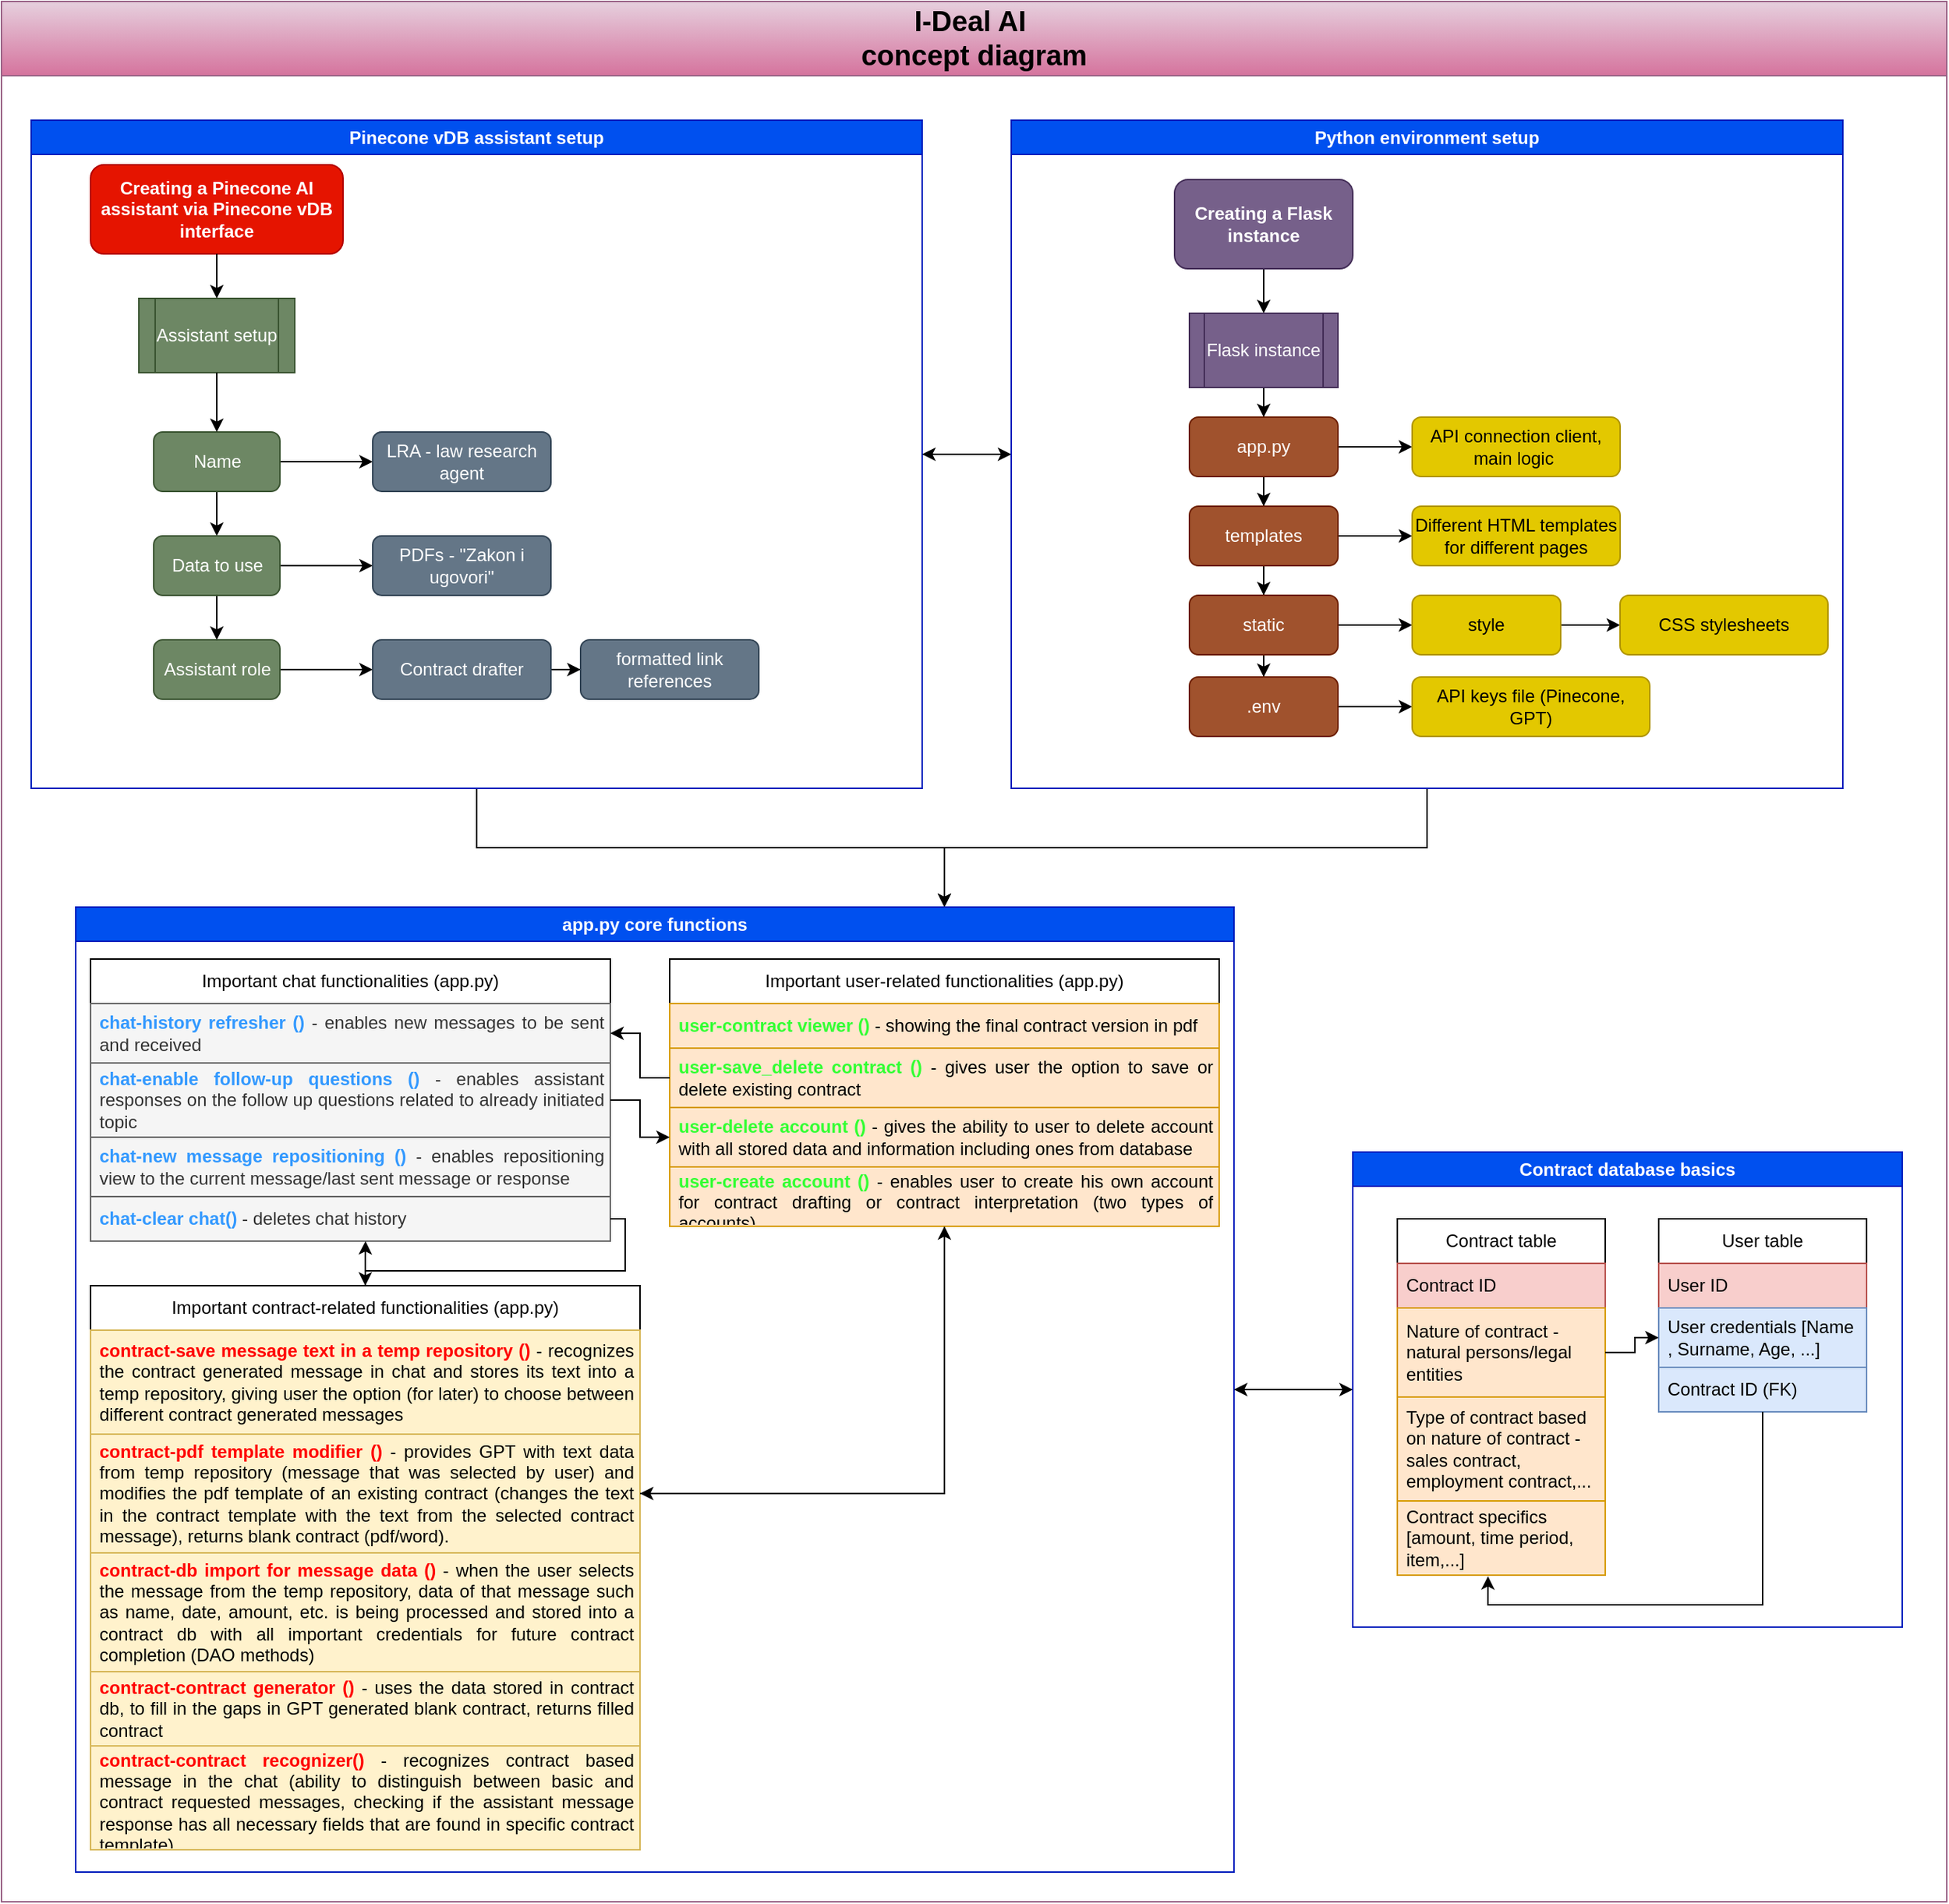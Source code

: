 <mxfile version="24.8.3">
  <diagram id="C5RBs43oDa-KdzZeNtuy" name="Page-1">
    <mxGraphModel dx="2389" dy="826" grid="1" gridSize="10" guides="1" tooltips="1" connect="1" arrows="1" fold="1" page="1" pageScale="1" pageWidth="827" pageHeight="1169" background="none" math="0" shadow="0">
      <root>
        <mxCell id="WIyWlLk6GJQsqaUBKTNV-0" />
        <mxCell id="WIyWlLk6GJQsqaUBKTNV-1" parent="WIyWlLk6GJQsqaUBKTNV-0" />
        <mxCell id="wEitMD8tQ_3o-ZSNM71A-145" value="&lt;div style=&quot;font-size: 19px;&quot; align=&quot;center&quot;&gt;&lt;font style=&quot;font-size: 19px;&quot;&gt;I-Deal AI&amp;nbsp;&lt;/font&gt;&lt;/div&gt;&lt;div style=&quot;font-size: 19px;&quot; align=&quot;center&quot;&gt;&lt;font style=&quot;font-size: 19px;&quot;&gt;concept diagram&lt;/font&gt;&lt;/div&gt;" style="swimlane;whiteSpace=wrap;html=1;startSize=50;align=center;fillColor=#e6d0de;strokeColor=#996185;gradientColor=#d5739d;swimlaneFillColor=default;" parent="WIyWlLk6GJQsqaUBKTNV-1" vertex="1">
          <mxGeometry x="-480" y="80" width="1310" height="1280" as="geometry" />
        </mxCell>
        <mxCell id="wEitMD8tQ_3o-ZSNM71A-147" style="edgeStyle=orthogonalEdgeStyle;rounded=0;orthogonalLoop=1;jettySize=auto;html=1;entryX=0;entryY=0.5;entryDx=0;entryDy=0;" parent="wEitMD8tQ_3o-ZSNM71A-145" source="wEitMD8tQ_3o-ZSNM71A-3" target="wEitMD8tQ_3o-ZSNM71A-25" edge="1">
          <mxGeometry relative="1" as="geometry" />
        </mxCell>
        <mxCell id="wEitMD8tQ_3o-ZSNM71A-150" style="edgeStyle=orthogonalEdgeStyle;rounded=0;orthogonalLoop=1;jettySize=auto;html=1;entryX=0.75;entryY=0;entryDx=0;entryDy=0;" parent="wEitMD8tQ_3o-ZSNM71A-145" source="wEitMD8tQ_3o-ZSNM71A-3" target="wEitMD8tQ_3o-ZSNM71A-107" edge="1">
          <mxGeometry relative="1" as="geometry" />
        </mxCell>
        <mxCell id="wEitMD8tQ_3o-ZSNM71A-3" value="Pinecone vDB assistant setup" style="swimlane;whiteSpace=wrap;html=1;fillColor=#0050ef;fontColor=#ffffff;strokeColor=#001DBC;" parent="wEitMD8tQ_3o-ZSNM71A-145" vertex="1">
          <mxGeometry x="20" y="80" width="600" height="450" as="geometry">
            <mxRectangle x="20" y="80" width="200" height="30" as="alternateBounds" />
          </mxGeometry>
        </mxCell>
        <mxCell id="wEitMD8tQ_3o-ZSNM71A-4" value="&lt;div align=&quot;center&quot;&gt;&lt;b&gt;Creating a Pinecone AI assistant via Pinecone vDB interface&lt;/b&gt;&lt;/div&gt;" style="rounded=1;whiteSpace=wrap;html=1;fillColor=#e51400;fontColor=#ffffff;strokeColor=#B20000;align=center;" parent="wEitMD8tQ_3o-ZSNM71A-3" vertex="1">
          <mxGeometry x="40" y="30" width="170" height="60" as="geometry" />
        </mxCell>
        <mxCell id="wEitMD8tQ_3o-ZSNM71A-7" value="Assistant setup" style="shape=process;whiteSpace=wrap;html=1;backgroundOutline=1;fillColor=#6d8764;fontColor=#ffffff;strokeColor=#3A5431;" parent="wEitMD8tQ_3o-ZSNM71A-3" vertex="1">
          <mxGeometry x="72.5" y="120" width="105" height="50" as="geometry" />
        </mxCell>
        <mxCell id="wEitMD8tQ_3o-ZSNM71A-6" style="edgeStyle=orthogonalEdgeStyle;rounded=0;orthogonalLoop=1;jettySize=auto;html=1;" parent="wEitMD8tQ_3o-ZSNM71A-3" source="wEitMD8tQ_3o-ZSNM71A-4" target="wEitMD8tQ_3o-ZSNM71A-7" edge="1">
          <mxGeometry relative="1" as="geometry">
            <mxPoint x="125" y="130" as="targetPoint" />
          </mxGeometry>
        </mxCell>
        <mxCell id="wEitMD8tQ_3o-ZSNM71A-11" style="edgeStyle=orthogonalEdgeStyle;rounded=0;orthogonalLoop=1;jettySize=auto;html=1;exitX=0.5;exitY=1;exitDx=0;exitDy=0;entryX=0.5;entryY=0;entryDx=0;entryDy=0;" parent="wEitMD8tQ_3o-ZSNM71A-3" source="wEitMD8tQ_3o-ZSNM71A-9" target="wEitMD8tQ_3o-ZSNM71A-10" edge="1">
          <mxGeometry relative="1" as="geometry" />
        </mxCell>
        <mxCell id="wEitMD8tQ_3o-ZSNM71A-14" value="" style="edgeStyle=orthogonalEdgeStyle;rounded=0;orthogonalLoop=1;jettySize=auto;html=1;" parent="wEitMD8tQ_3o-ZSNM71A-3" source="wEitMD8tQ_3o-ZSNM71A-9" target="wEitMD8tQ_3o-ZSNM71A-13" edge="1">
          <mxGeometry relative="1" as="geometry" />
        </mxCell>
        <mxCell id="wEitMD8tQ_3o-ZSNM71A-9" value="&lt;div&gt;Name&lt;br&gt;&lt;/div&gt;" style="rounded=1;whiteSpace=wrap;html=1;fillColor=#6d8764;fontColor=#ffffff;strokeColor=#3A5431;" parent="wEitMD8tQ_3o-ZSNM71A-3" vertex="1">
          <mxGeometry x="82.5" y="210" width="85" height="40" as="geometry" />
        </mxCell>
        <mxCell id="wEitMD8tQ_3o-ZSNM71A-8" style="edgeStyle=orthogonalEdgeStyle;rounded=0;orthogonalLoop=1;jettySize=auto;html=1;" parent="wEitMD8tQ_3o-ZSNM71A-3" source="wEitMD8tQ_3o-ZSNM71A-7" target="wEitMD8tQ_3o-ZSNM71A-9" edge="1">
          <mxGeometry relative="1" as="geometry">
            <mxPoint x="125" y="230" as="targetPoint" />
          </mxGeometry>
        </mxCell>
        <mxCell id="wEitMD8tQ_3o-ZSNM71A-17" style="edgeStyle=orthogonalEdgeStyle;rounded=0;orthogonalLoop=1;jettySize=auto;html=1;exitX=1;exitY=0.5;exitDx=0;exitDy=0;entryX=0;entryY=0.5;entryDx=0;entryDy=0;" parent="wEitMD8tQ_3o-ZSNM71A-3" source="wEitMD8tQ_3o-ZSNM71A-10" target="wEitMD8tQ_3o-ZSNM71A-16" edge="1">
          <mxGeometry relative="1" as="geometry" />
        </mxCell>
        <mxCell id="wEitMD8tQ_3o-ZSNM71A-19" style="edgeStyle=orthogonalEdgeStyle;rounded=0;orthogonalLoop=1;jettySize=auto;html=1;exitX=0.5;exitY=1;exitDx=0;exitDy=0;entryX=0.5;entryY=0;entryDx=0;entryDy=0;" parent="wEitMD8tQ_3o-ZSNM71A-3" source="wEitMD8tQ_3o-ZSNM71A-10" edge="1">
          <mxGeometry relative="1" as="geometry">
            <mxPoint x="125" y="350" as="targetPoint" />
          </mxGeometry>
        </mxCell>
        <mxCell id="wEitMD8tQ_3o-ZSNM71A-10" value="Data to use" style="rounded=1;whiteSpace=wrap;html=1;fillColor=#6d8764;fontColor=#ffffff;strokeColor=#3A5431;" parent="wEitMD8tQ_3o-ZSNM71A-3" vertex="1">
          <mxGeometry x="82.5" y="280" width="85" height="40" as="geometry" />
        </mxCell>
        <mxCell id="wEitMD8tQ_3o-ZSNM71A-13" value="LRA - law research agent" style="whiteSpace=wrap;html=1;rounded=1;fillColor=#647687;fontColor=#ffffff;strokeColor=#314354;" parent="wEitMD8tQ_3o-ZSNM71A-3" vertex="1">
          <mxGeometry x="230" y="210" width="120" height="40" as="geometry" />
        </mxCell>
        <mxCell id="wEitMD8tQ_3o-ZSNM71A-16" value="PDFs - &quot;Zakon i ugovori&quot;" style="whiteSpace=wrap;html=1;rounded=1;fillColor=#647687;fontColor=#ffffff;strokeColor=#314354;" parent="wEitMD8tQ_3o-ZSNM71A-3" vertex="1">
          <mxGeometry x="230" y="280" width="120" height="40" as="geometry" />
        </mxCell>
        <mxCell id="wEitMD8tQ_3o-ZSNM71A-21" value="" style="edgeStyle=orthogonalEdgeStyle;rounded=0;orthogonalLoop=1;jettySize=auto;html=1;entryX=0;entryY=0.5;entryDx=0;entryDy=0;exitX=1;exitY=0.5;exitDx=0;exitDy=0;" parent="wEitMD8tQ_3o-ZSNM71A-3" source="wEitMD8tQ_3o-ZSNM71A-24" target="wEitMD8tQ_3o-ZSNM71A-22" edge="1">
          <mxGeometry relative="1" as="geometry">
            <mxPoint x="183.75" y="370" as="sourcePoint" />
            <mxPoint x="220" y="370" as="targetPoint" />
          </mxGeometry>
        </mxCell>
        <mxCell id="wEitMD8tQ_3o-ZSNM71A-144" value="" style="edgeStyle=orthogonalEdgeStyle;rounded=0;orthogonalLoop=1;jettySize=auto;html=1;" parent="wEitMD8tQ_3o-ZSNM71A-3" source="wEitMD8tQ_3o-ZSNM71A-22" target="wEitMD8tQ_3o-ZSNM71A-143" edge="1">
          <mxGeometry relative="1" as="geometry" />
        </mxCell>
        <mxCell id="wEitMD8tQ_3o-ZSNM71A-22" value="Contract drafter " style="whiteSpace=wrap;html=1;rounded=1;fillColor=#647687;fontColor=#ffffff;strokeColor=#314354;" parent="wEitMD8tQ_3o-ZSNM71A-3" vertex="1">
          <mxGeometry x="230" y="350" width="120" height="40" as="geometry" />
        </mxCell>
        <mxCell id="wEitMD8tQ_3o-ZSNM71A-24" value="Assistant role" style="rounded=1;whiteSpace=wrap;html=1;fillColor=#6d8764;fontColor=#ffffff;strokeColor=#3A5431;" parent="wEitMD8tQ_3o-ZSNM71A-3" vertex="1">
          <mxGeometry x="82.5" y="350" width="85" height="40" as="geometry" />
        </mxCell>
        <mxCell id="wEitMD8tQ_3o-ZSNM71A-143" value="formatted link references" style="whiteSpace=wrap;html=1;rounded=1;fillColor=#647687;fontColor=#ffffff;strokeColor=#314354;" parent="wEitMD8tQ_3o-ZSNM71A-3" vertex="1">
          <mxGeometry x="370" y="350" width="120" height="40" as="geometry" />
        </mxCell>
        <mxCell id="wEitMD8tQ_3o-ZSNM71A-149" style="edgeStyle=orthogonalEdgeStyle;rounded=0;orthogonalLoop=1;jettySize=auto;html=1;entryX=0.75;entryY=0;entryDx=0;entryDy=0;" parent="wEitMD8tQ_3o-ZSNM71A-145" source="wEitMD8tQ_3o-ZSNM71A-25" target="wEitMD8tQ_3o-ZSNM71A-107" edge="1">
          <mxGeometry relative="1" as="geometry" />
        </mxCell>
        <mxCell id="wEitMD8tQ_3o-ZSNM71A-151" style="edgeStyle=orthogonalEdgeStyle;rounded=0;orthogonalLoop=1;jettySize=auto;html=1;entryX=1;entryY=0.5;entryDx=0;entryDy=0;" parent="wEitMD8tQ_3o-ZSNM71A-145" source="wEitMD8tQ_3o-ZSNM71A-25" target="wEitMD8tQ_3o-ZSNM71A-3" edge="1">
          <mxGeometry relative="1" as="geometry" />
        </mxCell>
        <mxCell id="wEitMD8tQ_3o-ZSNM71A-25" value="Python environment setup" style="swimlane;whiteSpace=wrap;html=1;fillColor=#0050ef;fontColor=#ffffff;strokeColor=#001DBC;" parent="wEitMD8tQ_3o-ZSNM71A-145" vertex="1">
          <mxGeometry x="680" y="80" width="560" height="450" as="geometry">
            <mxRectangle x="630" y="80" width="180" height="30" as="alternateBounds" />
          </mxGeometry>
        </mxCell>
        <mxCell id="wEitMD8tQ_3o-ZSNM71A-27" style="edgeStyle=orthogonalEdgeStyle;rounded=0;orthogonalLoop=1;jettySize=auto;html=1;entryX=0.5;entryY=0;entryDx=0;entryDy=0;" parent="wEitMD8tQ_3o-ZSNM71A-25" source="wEitMD8tQ_3o-ZSNM71A-26" target="wEitMD8tQ_3o-ZSNM71A-28" edge="1">
          <mxGeometry relative="1" as="geometry">
            <mxPoint x="170" y="150" as="targetPoint" />
          </mxGeometry>
        </mxCell>
        <mxCell id="wEitMD8tQ_3o-ZSNM71A-26" value="&lt;b&gt;Creating a Flask instance &lt;/b&gt;" style="rounded=1;whiteSpace=wrap;html=1;fillColor=#76608a;fontColor=#ffffff;strokeColor=#432D57;" parent="wEitMD8tQ_3o-ZSNM71A-25" vertex="1">
          <mxGeometry x="110" y="40" width="120" height="60" as="geometry" />
        </mxCell>
        <mxCell id="wEitMD8tQ_3o-ZSNM71A-30" style="edgeStyle=orthogonalEdgeStyle;rounded=0;orthogonalLoop=1;jettySize=auto;html=1;entryX=0.5;entryY=0;entryDx=0;entryDy=0;" parent="wEitMD8tQ_3o-ZSNM71A-25" source="wEitMD8tQ_3o-ZSNM71A-28" target="wEitMD8tQ_3o-ZSNM71A-29" edge="1">
          <mxGeometry relative="1" as="geometry" />
        </mxCell>
        <mxCell id="wEitMD8tQ_3o-ZSNM71A-28" value="Flask instance" style="shape=process;whiteSpace=wrap;html=1;backgroundOutline=1;fillColor=#76608a;fontColor=#ffffff;strokeColor=#432D57;" parent="wEitMD8tQ_3o-ZSNM71A-25" vertex="1">
          <mxGeometry x="120" y="130" width="100" height="50" as="geometry" />
        </mxCell>
        <mxCell id="wEitMD8tQ_3o-ZSNM71A-32" value="" style="edgeStyle=orthogonalEdgeStyle;rounded=0;orthogonalLoop=1;jettySize=auto;html=1;" parent="wEitMD8tQ_3o-ZSNM71A-25" source="wEitMD8tQ_3o-ZSNM71A-29" target="wEitMD8tQ_3o-ZSNM71A-31" edge="1">
          <mxGeometry relative="1" as="geometry" />
        </mxCell>
        <mxCell id="wEitMD8tQ_3o-ZSNM71A-36" value="" style="edgeStyle=orthogonalEdgeStyle;rounded=0;orthogonalLoop=1;jettySize=auto;html=1;" parent="wEitMD8tQ_3o-ZSNM71A-25" source="wEitMD8tQ_3o-ZSNM71A-29" target="wEitMD8tQ_3o-ZSNM71A-35" edge="1">
          <mxGeometry relative="1" as="geometry" />
        </mxCell>
        <mxCell id="wEitMD8tQ_3o-ZSNM71A-29" value="app.py" style="rounded=1;whiteSpace=wrap;html=1;fillColor=#a0522d;fontColor=#ffffff;strokeColor=#6D1F00;" parent="wEitMD8tQ_3o-ZSNM71A-25" vertex="1">
          <mxGeometry x="120" y="200" width="100" height="40" as="geometry" />
        </mxCell>
        <mxCell id="wEitMD8tQ_3o-ZSNM71A-34" value="" style="edgeStyle=orthogonalEdgeStyle;rounded=0;orthogonalLoop=1;jettySize=auto;html=1;" parent="wEitMD8tQ_3o-ZSNM71A-25" source="wEitMD8tQ_3o-ZSNM71A-31" target="wEitMD8tQ_3o-ZSNM71A-33" edge="1">
          <mxGeometry relative="1" as="geometry" />
        </mxCell>
        <mxCell id="wEitMD8tQ_3o-ZSNM71A-38" value="" style="edgeStyle=orthogonalEdgeStyle;rounded=0;orthogonalLoop=1;jettySize=auto;html=1;" parent="wEitMD8tQ_3o-ZSNM71A-25" source="wEitMD8tQ_3o-ZSNM71A-31" target="wEitMD8tQ_3o-ZSNM71A-37" edge="1">
          <mxGeometry relative="1" as="geometry" />
        </mxCell>
        <mxCell id="wEitMD8tQ_3o-ZSNM71A-31" value="templates" style="rounded=1;whiteSpace=wrap;html=1;fillColor=#a0522d;fontColor=#ffffff;strokeColor=#6D1F00;" parent="wEitMD8tQ_3o-ZSNM71A-25" vertex="1">
          <mxGeometry x="120" y="260" width="100" height="40" as="geometry" />
        </mxCell>
        <mxCell id="wEitMD8tQ_3o-ZSNM71A-40" style="edgeStyle=orthogonalEdgeStyle;rounded=0;orthogonalLoop=1;jettySize=auto;html=1;entryX=0;entryY=0.5;entryDx=0;entryDy=0;" parent="wEitMD8tQ_3o-ZSNM71A-25" source="wEitMD8tQ_3o-ZSNM71A-33" target="wEitMD8tQ_3o-ZSNM71A-39" edge="1">
          <mxGeometry relative="1" as="geometry" />
        </mxCell>
        <mxCell id="wEitMD8tQ_3o-ZSNM71A-45" value="" style="edgeStyle=orthogonalEdgeStyle;rounded=0;orthogonalLoop=1;jettySize=auto;html=1;" parent="wEitMD8tQ_3o-ZSNM71A-25" source="wEitMD8tQ_3o-ZSNM71A-33" target="wEitMD8tQ_3o-ZSNM71A-44" edge="1">
          <mxGeometry relative="1" as="geometry" />
        </mxCell>
        <mxCell id="wEitMD8tQ_3o-ZSNM71A-33" value="static" style="rounded=1;whiteSpace=wrap;html=1;fillColor=#a0522d;fontColor=#ffffff;strokeColor=#6D1F00;" parent="wEitMD8tQ_3o-ZSNM71A-25" vertex="1">
          <mxGeometry x="120" y="320" width="100" height="40" as="geometry" />
        </mxCell>
        <mxCell id="wEitMD8tQ_3o-ZSNM71A-35" value="API connection client, main logic&amp;nbsp; " style="rounded=1;whiteSpace=wrap;html=1;fillColor=#e3c800;fontColor=#000000;strokeColor=#B09500;" parent="wEitMD8tQ_3o-ZSNM71A-25" vertex="1">
          <mxGeometry x="270" y="200" width="140" height="40" as="geometry" />
        </mxCell>
        <mxCell id="wEitMD8tQ_3o-ZSNM71A-37" value="Different HTML templates for different pages" style="rounded=1;whiteSpace=wrap;html=1;fillColor=#e3c800;fontColor=#000000;strokeColor=#B09500;" parent="wEitMD8tQ_3o-ZSNM71A-25" vertex="1">
          <mxGeometry x="270" y="260" width="140" height="40" as="geometry" />
        </mxCell>
        <mxCell id="wEitMD8tQ_3o-ZSNM71A-43" value="" style="edgeStyle=orthogonalEdgeStyle;rounded=0;orthogonalLoop=1;jettySize=auto;html=1;" parent="wEitMD8tQ_3o-ZSNM71A-25" source="wEitMD8tQ_3o-ZSNM71A-39" target="wEitMD8tQ_3o-ZSNM71A-42" edge="1">
          <mxGeometry relative="1" as="geometry" />
        </mxCell>
        <mxCell id="wEitMD8tQ_3o-ZSNM71A-39" value="style" style="rounded=1;whiteSpace=wrap;html=1;fillColor=#e3c800;fontColor=#000000;strokeColor=#B09500;" parent="wEitMD8tQ_3o-ZSNM71A-25" vertex="1">
          <mxGeometry x="270" y="320" width="100" height="40" as="geometry" />
        </mxCell>
        <mxCell id="wEitMD8tQ_3o-ZSNM71A-42" value="CSS stylesheets" style="rounded=1;whiteSpace=wrap;html=1;fillColor=#e3c800;fontColor=#000000;strokeColor=#B09500;" parent="wEitMD8tQ_3o-ZSNM71A-25" vertex="1">
          <mxGeometry x="410" y="320" width="140" height="40" as="geometry" />
        </mxCell>
        <mxCell id="wEitMD8tQ_3o-ZSNM71A-47" value="" style="edgeStyle=orthogonalEdgeStyle;rounded=0;orthogonalLoop=1;jettySize=auto;html=1;" parent="wEitMD8tQ_3o-ZSNM71A-25" source="wEitMD8tQ_3o-ZSNM71A-44" target="wEitMD8tQ_3o-ZSNM71A-46" edge="1">
          <mxGeometry relative="1" as="geometry" />
        </mxCell>
        <mxCell id="wEitMD8tQ_3o-ZSNM71A-44" value=".env" style="rounded=1;whiteSpace=wrap;html=1;fillColor=#a0522d;fontColor=#ffffff;strokeColor=#6D1F00;" parent="wEitMD8tQ_3o-ZSNM71A-25" vertex="1">
          <mxGeometry x="120" y="375" width="100" height="40" as="geometry" />
        </mxCell>
        <mxCell id="wEitMD8tQ_3o-ZSNM71A-46" value="API keys file (Pinecone, GPT)" style="rounded=1;whiteSpace=wrap;html=1;fillColor=#e3c800;fontColor=#000000;strokeColor=#B09500;" parent="wEitMD8tQ_3o-ZSNM71A-25" vertex="1">
          <mxGeometry x="270" y="375" width="160" height="40" as="geometry" />
        </mxCell>
        <mxCell id="wEitMD8tQ_3o-ZSNM71A-148" style="edgeStyle=orthogonalEdgeStyle;rounded=0;orthogonalLoop=1;jettySize=auto;html=1;entryX=0;entryY=0.5;entryDx=0;entryDy=0;" parent="wEitMD8tQ_3o-ZSNM71A-145" source="wEitMD8tQ_3o-ZSNM71A-107" target="wEitMD8tQ_3o-ZSNM71A-127" edge="1">
          <mxGeometry relative="1" as="geometry" />
        </mxCell>
        <mxCell id="wEitMD8tQ_3o-ZSNM71A-107" value="app.py core functions" style="swimlane;whiteSpace=wrap;html=1;fillColor=#0050ef;fontColor=#ffffff;strokeColor=#001DBC;" parent="wEitMD8tQ_3o-ZSNM71A-145" vertex="1">
          <mxGeometry x="50" y="610" width="780" height="650" as="geometry">
            <mxRectangle x="170" y="560" width="150" height="30" as="alternateBounds" />
          </mxGeometry>
        </mxCell>
        <mxCell id="wEitMD8tQ_3o-ZSNM71A-114" style="edgeStyle=orthogonalEdgeStyle;rounded=0;orthogonalLoop=1;jettySize=auto;html=1;entryX=1;entryY=0.5;entryDx=0;entryDy=0;" parent="wEitMD8tQ_3o-ZSNM71A-107" source="wEitMD8tQ_3o-ZSNM71A-99" target="wEitMD8tQ_3o-ZSNM71A-95" edge="1">
          <mxGeometry relative="1" as="geometry" />
        </mxCell>
        <mxCell id="wEitMD8tQ_3o-ZSNM71A-99" value="Important user-related functionalities (app.py)" style="swimlane;fontStyle=0;childLayout=stackLayout;horizontal=1;startSize=30;horizontalStack=0;resizeParent=1;resizeParentMax=0;resizeLast=0;collapsible=1;marginBottom=0;whiteSpace=wrap;html=1;" parent="wEitMD8tQ_3o-ZSNM71A-107" vertex="1">
          <mxGeometry x="400" y="35" width="370" height="180" as="geometry">
            <mxRectangle x="50" y="250" width="270" height="30" as="alternateBounds" />
          </mxGeometry>
        </mxCell>
        <mxCell id="wEitMD8tQ_3o-ZSNM71A-102" value="&lt;div align=&quot;justify&quot;&gt;&lt;font color=&quot;#33ff33&quot;&gt;&lt;b&gt;user-contract viewer ()&lt;/b&gt; &lt;/font&gt;- showing the final contract version in pdf&lt;/div&gt;" style="text;strokeColor=#d79b00;fillColor=#ffe6cc;align=left;verticalAlign=middle;spacingLeft=4;spacingRight=4;overflow=hidden;points=[[0,0.5],[1,0.5]];portConstraint=eastwest;rotatable=0;whiteSpace=wrap;html=1;" parent="wEitMD8tQ_3o-ZSNM71A-99" vertex="1">
          <mxGeometry y="30" width="370" height="30" as="geometry" />
        </mxCell>
        <mxCell id="wEitMD8tQ_3o-ZSNM71A-105" value="&lt;div align=&quot;justify&quot;&gt;&lt;font color=&quot;#33ff33&quot;&gt;&lt;b&gt;user-save_delete contract () &lt;/b&gt;&lt;/font&gt;- gives user the option to save or delete existing contract&lt;/div&gt;" style="text;strokeColor=#d79b00;fillColor=#ffe6cc;align=left;verticalAlign=middle;spacingLeft=4;spacingRight=4;overflow=hidden;points=[[0,0.5],[1,0.5]];portConstraint=eastwest;rotatable=0;whiteSpace=wrap;html=1;" parent="wEitMD8tQ_3o-ZSNM71A-99" vertex="1">
          <mxGeometry y="60" width="370" height="40" as="geometry" />
        </mxCell>
        <mxCell id="wEitMD8tQ_3o-ZSNM71A-103" value="&lt;div align=&quot;justify&quot;&gt;&lt;b&gt;&lt;font color=&quot;#33ff33&quot;&gt;user-delete account () &lt;/font&gt;&lt;/b&gt;- gives the ability to user to delete account with all stored data and information including ones from database&lt;br&gt;&lt;/div&gt;" style="text;strokeColor=#d79b00;fillColor=#ffe6cc;align=left;verticalAlign=middle;spacingLeft=4;spacingRight=4;overflow=hidden;points=[[0,0.5],[1,0.5]];portConstraint=eastwest;rotatable=0;whiteSpace=wrap;html=1;" parent="wEitMD8tQ_3o-ZSNM71A-99" vertex="1">
          <mxGeometry y="100" width="370" height="40" as="geometry" />
        </mxCell>
        <mxCell id="wEitMD8tQ_3o-ZSNM71A-106" value="&lt;div align=&quot;justify&quot;&gt;&lt;b&gt;&lt;font color=&quot;#33ff33&quot;&gt;user-create account () &lt;/font&gt;&lt;/b&gt;- enables user to create his own account for contract drafting or contract interpretation (two types of accounts) &lt;br&gt;&lt;/div&gt;" style="text;strokeColor=#d79b00;fillColor=#ffe6cc;align=left;verticalAlign=middle;spacingLeft=4;spacingRight=4;overflow=hidden;points=[[0,0.5],[1,0.5]];portConstraint=eastwest;rotatable=0;whiteSpace=wrap;html=1;" parent="wEitMD8tQ_3o-ZSNM71A-99" vertex="1">
          <mxGeometry y="140" width="370" height="40" as="geometry" />
        </mxCell>
        <mxCell id="wEitMD8tQ_3o-ZSNM71A-76" value="Important chat functionalities (app.py)" style="swimlane;fontStyle=0;childLayout=stackLayout;horizontal=1;startSize=30;horizontalStack=0;resizeParent=1;resizeParentMax=0;resizeLast=0;collapsible=1;marginBottom=0;whiteSpace=wrap;html=1;" parent="wEitMD8tQ_3o-ZSNM71A-107" vertex="1">
          <mxGeometry x="10" y="35" width="350" height="190" as="geometry">
            <mxRectangle x="80" y="330" width="230" height="30" as="alternateBounds" />
          </mxGeometry>
        </mxCell>
        <mxCell id="wEitMD8tQ_3o-ZSNM71A-77" value="&lt;div align=&quot;justify&quot;&gt;&lt;b&gt;&lt;font color=&quot;#3399ff&quot;&gt;chat-history refresher ()&lt;/font&gt;&lt;/b&gt; - enables new messages to be sent and received&lt;/div&gt;" style="text;strokeColor=#666666;fillColor=#f5f5f5;align=left;verticalAlign=middle;spacingLeft=4;spacingRight=4;overflow=hidden;points=[[0,0.5],[1,0.5]];portConstraint=eastwest;rotatable=0;whiteSpace=wrap;html=1;fontColor=#333333;" parent="wEitMD8tQ_3o-ZSNM71A-76" vertex="1">
          <mxGeometry y="30" width="350" height="40" as="geometry" />
        </mxCell>
        <mxCell id="wEitMD8tQ_3o-ZSNM71A-78" value="&lt;div align=&quot;justify&quot;&gt;&lt;b&gt;&lt;font color=&quot;#3399ff&quot;&gt;chat-enable follow-up questions ()&lt;/font&gt;&lt;/b&gt; - enables assistant responses on the follow up questions related to already initiated topic&lt;/div&gt;" style="text;strokeColor=#666666;fillColor=#f5f5f5;align=left;verticalAlign=middle;spacingLeft=4;spacingRight=4;overflow=hidden;points=[[0,0.5],[1,0.5]];portConstraint=eastwest;rotatable=0;whiteSpace=wrap;html=1;fontColor=#333333;" parent="wEitMD8tQ_3o-ZSNM71A-76" vertex="1">
          <mxGeometry y="70" width="350" height="50" as="geometry" />
        </mxCell>
        <mxCell id="wEitMD8tQ_3o-ZSNM71A-79" value="&lt;div align=&quot;justify&quot;&gt;&lt;b&gt;&lt;font color=&quot;#3399ff&quot;&gt;chat-new message repositioning ()&lt;/font&gt;&lt;/b&gt; - enables repositioning view to the current message/last sent message or response&lt;br&gt;&lt;/div&gt;" style="text;strokeColor=#666666;fillColor=#f5f5f5;align=left;verticalAlign=middle;spacingLeft=4;spacingRight=4;overflow=hidden;points=[[0,0.5],[1,0.5]];portConstraint=eastwest;rotatable=0;whiteSpace=wrap;html=1;fontColor=#333333;" parent="wEitMD8tQ_3o-ZSNM71A-76" vertex="1">
          <mxGeometry y="120" width="350" height="40" as="geometry" />
        </mxCell>
        <mxCell id="wEitMD8tQ_3o-ZSNM71A-88" value="&lt;div align=&quot;justify&quot;&gt;&lt;b&gt;&lt;font color=&quot;#3399ff&quot;&gt;chat-clear chat()&lt;/font&gt;&lt;/b&gt; - deletes chat history&lt;/div&gt;" style="text;strokeColor=#666666;fillColor=#f5f5f5;align=left;verticalAlign=middle;spacingLeft=4;spacingRight=4;overflow=hidden;points=[[0,0.5],[1,0.5]];portConstraint=eastwest;rotatable=0;whiteSpace=wrap;html=1;fontColor=#333333;" parent="wEitMD8tQ_3o-ZSNM71A-76" vertex="1">
          <mxGeometry y="160" width="350" height="30" as="geometry" />
        </mxCell>
        <mxCell id="wEitMD8tQ_3o-ZSNM71A-109" value="" style="edgeStyle=orthogonalEdgeStyle;rounded=0;orthogonalLoop=1;jettySize=auto;html=1;" parent="wEitMD8tQ_3o-ZSNM71A-107" source="wEitMD8tQ_3o-ZSNM71A-78" target="wEitMD8tQ_3o-ZSNM71A-103" edge="1">
          <mxGeometry relative="1" as="geometry" />
        </mxCell>
        <mxCell id="wEitMD8tQ_3o-ZSNM71A-89" value="Important contract-related functionalities (app.py)" style="swimlane;fontStyle=0;childLayout=stackLayout;horizontal=1;startSize=30;horizontalStack=0;resizeParent=1;resizeParentMax=0;resizeLast=0;collapsible=1;marginBottom=0;whiteSpace=wrap;html=1;" parent="wEitMD8tQ_3o-ZSNM71A-107" vertex="1">
          <mxGeometry x="10" y="255" width="370" height="380" as="geometry">
            <mxRectangle x="180" y="285" width="290" height="30" as="alternateBounds" />
          </mxGeometry>
        </mxCell>
        <mxCell id="wEitMD8tQ_3o-ZSNM71A-94" value="&lt;div align=&quot;justify&quot;&gt;&lt;font color=&quot;#ff0000&quot;&gt;&lt;b&gt;contract-save message text in a temp repository () &lt;/b&gt;&lt;/font&gt;- recognizes the contract generated message in chat and stores its text into a temp repository, giving user the option (for later) to choose between different contract generated messages&lt;/div&gt;" style="text;strokeColor=#d6b656;fillColor=#fff2cc;align=left;verticalAlign=middle;spacingLeft=4;spacingRight=4;overflow=hidden;points=[[0,0.5],[1,0.5]];portConstraint=eastwest;rotatable=0;whiteSpace=wrap;html=1;" parent="wEitMD8tQ_3o-ZSNM71A-89" vertex="1">
          <mxGeometry y="30" width="370" height="70" as="geometry" />
        </mxCell>
        <mxCell id="wEitMD8tQ_3o-ZSNM71A-95" value="&lt;div align=&quot;justify&quot;&gt;&lt;b&gt;&lt;font color=&quot;#ff0000&quot;&gt;contract-pdf template modifier () &lt;/font&gt;&lt;/b&gt;- provides GPT with text data from temp repository (message that was selected by user) and modifies the pdf template of an existing contract (changes the text in the contract template with the text from the selected contract message), returns blank contract (pdf/word). &lt;/div&gt;" style="text;strokeColor=#d6b656;fillColor=#fff2cc;align=left;verticalAlign=middle;spacingLeft=4;spacingRight=4;overflow=hidden;points=[[0,0.5],[1,0.5]];portConstraint=eastwest;rotatable=0;whiteSpace=wrap;html=1;" parent="wEitMD8tQ_3o-ZSNM71A-89" vertex="1">
          <mxGeometry y="100" width="370" height="80" as="geometry" />
        </mxCell>
        <mxCell id="wEitMD8tQ_3o-ZSNM71A-97" value="&lt;div align=&quot;justify&quot;&gt;&lt;font color=&quot;#ff0000&quot;&gt;&lt;b&gt;contract-db import for message data () &lt;/b&gt;&lt;/font&gt;- when the user selects the message from the temp repository, data of that message such as name, date, amount, etc. is being processed and stored into a contract db with all important credentials for future contract completion (DAO methods)&lt;/div&gt;" style="text;strokeColor=#d6b656;fillColor=#fff2cc;align=left;verticalAlign=middle;spacingLeft=4;spacingRight=4;overflow=hidden;points=[[0,0.5],[1,0.5]];portConstraint=eastwest;rotatable=0;whiteSpace=wrap;html=1;" parent="wEitMD8tQ_3o-ZSNM71A-89" vertex="1">
          <mxGeometry y="180" width="370" height="80" as="geometry" />
        </mxCell>
        <mxCell id="wEitMD8tQ_3o-ZSNM71A-98" value="&lt;div align=&quot;justify&quot;&gt;&lt;b&gt;&lt;font color=&quot;#ff0000&quot;&gt;contract-contract generator () &lt;/font&gt;&lt;/b&gt;- uses the data stored in contract db, to fill in the gaps in GPT generated blank contract, returns filled contract&lt;/div&gt;" style="text;strokeColor=#d6b656;fillColor=#fff2cc;align=left;verticalAlign=middle;spacingLeft=4;spacingRight=4;overflow=hidden;points=[[0,0.5],[1,0.5]];portConstraint=eastwest;rotatable=0;whiteSpace=wrap;html=1;" parent="wEitMD8tQ_3o-ZSNM71A-89" vertex="1">
          <mxGeometry y="260" width="370" height="50" as="geometry" />
        </mxCell>
        <mxCell id="wEitMD8tQ_3o-ZSNM71A-126" value="&lt;div align=&quot;justify&quot;&gt;&lt;b&gt;&lt;font color=&quot;#ff0000&quot;&gt;contract-contract recognizer() &lt;/font&gt;&lt;/b&gt;- recognizes contract based message in the chat (ability to distinguish between basic and contract requested messages, checking if the assistant message response has all necessary fields that are found in specific contract template)&lt;br&gt;&lt;/div&gt;" style="text;strokeColor=#d6b656;fillColor=#fff2cc;align=left;verticalAlign=middle;spacingLeft=4;spacingRight=4;overflow=hidden;points=[[0,0.5],[1,0.5]];portConstraint=eastwest;rotatable=0;whiteSpace=wrap;html=1;" parent="wEitMD8tQ_3o-ZSNM71A-89" vertex="1">
          <mxGeometry y="310" width="370" height="70" as="geometry" />
        </mxCell>
        <mxCell id="wEitMD8tQ_3o-ZSNM71A-113" style="edgeStyle=orthogonalEdgeStyle;rounded=0;orthogonalLoop=1;jettySize=auto;html=1;entryX=0.5;entryY=1;entryDx=0;entryDy=0;" parent="wEitMD8tQ_3o-ZSNM71A-107" source="wEitMD8tQ_3o-ZSNM71A-95" target="wEitMD8tQ_3o-ZSNM71A-99" edge="1">
          <mxGeometry relative="1" as="geometry" />
        </mxCell>
        <mxCell id="wEitMD8tQ_3o-ZSNM71A-116" style="edgeStyle=orthogonalEdgeStyle;rounded=0;orthogonalLoop=1;jettySize=auto;html=1;entryX=0.529;entryY=1;entryDx=0;entryDy=0;entryPerimeter=0;" parent="wEitMD8tQ_3o-ZSNM71A-107" source="wEitMD8tQ_3o-ZSNM71A-89" target="wEitMD8tQ_3o-ZSNM71A-88" edge="1">
          <mxGeometry relative="1" as="geometry" />
        </mxCell>
        <mxCell id="wEitMD8tQ_3o-ZSNM71A-121" style="edgeStyle=orthogonalEdgeStyle;rounded=0;orthogonalLoop=1;jettySize=auto;html=1;entryX=0.5;entryY=0;entryDx=0;entryDy=0;" parent="wEitMD8tQ_3o-ZSNM71A-107" source="wEitMD8tQ_3o-ZSNM71A-88" target="wEitMD8tQ_3o-ZSNM71A-89" edge="1">
          <mxGeometry relative="1" as="geometry">
            <Array as="points">
              <mxPoint x="370" y="210" />
              <mxPoint x="370" y="245" />
              <mxPoint x="195" y="245" />
            </Array>
          </mxGeometry>
        </mxCell>
        <mxCell id="wEitMD8tQ_3o-ZSNM71A-123" style="edgeStyle=orthogonalEdgeStyle;rounded=0;orthogonalLoop=1;jettySize=auto;html=1;entryX=1;entryY=0.5;entryDx=0;entryDy=0;" parent="wEitMD8tQ_3o-ZSNM71A-107" source="wEitMD8tQ_3o-ZSNM71A-105" target="wEitMD8tQ_3o-ZSNM71A-77" edge="1">
          <mxGeometry relative="1" as="geometry" />
        </mxCell>
        <mxCell id="wEitMD8tQ_3o-ZSNM71A-152" style="edgeStyle=orthogonalEdgeStyle;rounded=0;orthogonalLoop=1;jettySize=auto;html=1;entryX=1;entryY=0.5;entryDx=0;entryDy=0;" parent="wEitMD8tQ_3o-ZSNM71A-145" source="wEitMD8tQ_3o-ZSNM71A-127" target="wEitMD8tQ_3o-ZSNM71A-107" edge="1">
          <mxGeometry relative="1" as="geometry" />
        </mxCell>
        <mxCell id="wEitMD8tQ_3o-ZSNM71A-127" value="Contract database basics" style="swimlane;whiteSpace=wrap;html=1;fillColor=#0050ef;fontColor=#ffffff;strokeColor=#001DBC;" parent="wEitMD8tQ_3o-ZSNM71A-145" vertex="1">
          <mxGeometry x="910" y="775" width="370" height="320" as="geometry">
            <mxRectangle x="825" y="555" width="170" height="30" as="alternateBounds" />
          </mxGeometry>
        </mxCell>
        <mxCell id="wEitMD8tQ_3o-ZSNM71A-128" value="Contract table" style="swimlane;fontStyle=0;childLayout=stackLayout;horizontal=1;startSize=30;horizontalStack=0;resizeParent=1;resizeParentMax=0;resizeLast=0;collapsible=1;marginBottom=0;whiteSpace=wrap;html=1;" parent="wEitMD8tQ_3o-ZSNM71A-127" vertex="1">
          <mxGeometry x="30" y="45" width="140" height="240" as="geometry" />
        </mxCell>
        <mxCell id="wEitMD8tQ_3o-ZSNM71A-139" value="Contract ID" style="text;strokeColor=#b85450;fillColor=#f8cecc;align=left;verticalAlign=middle;spacingLeft=4;spacingRight=4;overflow=hidden;points=[[0,0.5],[1,0.5]];portConstraint=eastwest;rotatable=0;whiteSpace=wrap;html=1;" parent="wEitMD8tQ_3o-ZSNM71A-128" vertex="1">
          <mxGeometry y="30" width="140" height="30" as="geometry" />
        </mxCell>
        <mxCell id="wEitMD8tQ_3o-ZSNM71A-129" value="Nature of contract - natural persons/legal entities" style="text;strokeColor=#d79b00;fillColor=#ffe6cc;align=left;verticalAlign=middle;spacingLeft=4;spacingRight=4;overflow=hidden;points=[[0,0.5],[1,0.5]];portConstraint=eastwest;rotatable=0;whiteSpace=wrap;html=1;" parent="wEitMD8tQ_3o-ZSNM71A-128" vertex="1">
          <mxGeometry y="60" width="140" height="60" as="geometry" />
        </mxCell>
        <mxCell id="wEitMD8tQ_3o-ZSNM71A-130" value="Type of contract based on nature of contract - sales contract, employment contract,...&amp;nbsp; " style="text;strokeColor=#d79b00;fillColor=#ffe6cc;align=left;verticalAlign=middle;spacingLeft=4;spacingRight=4;overflow=hidden;points=[[0,0.5],[1,0.5]];portConstraint=eastwest;rotatable=0;whiteSpace=wrap;html=1;" parent="wEitMD8tQ_3o-ZSNM71A-128" vertex="1">
          <mxGeometry y="120" width="140" height="70" as="geometry" />
        </mxCell>
        <mxCell id="wEitMD8tQ_3o-ZSNM71A-132" value="Contract specifics [amount, time period, item,...]" style="text;strokeColor=#d79b00;fillColor=#ffe6cc;align=left;verticalAlign=middle;spacingLeft=4;spacingRight=4;overflow=hidden;points=[[0,0.5],[1,0.5]];portConstraint=eastwest;rotatable=0;whiteSpace=wrap;html=1;" parent="wEitMD8tQ_3o-ZSNM71A-128" vertex="1">
          <mxGeometry y="190" width="140" height="50" as="geometry" />
        </mxCell>
        <mxCell id="wEitMD8tQ_3o-ZSNM71A-134" value="User table" style="swimlane;fontStyle=0;childLayout=stackLayout;horizontal=1;startSize=30;horizontalStack=0;resizeParent=1;resizeParentMax=0;resizeLast=0;collapsible=1;marginBottom=0;whiteSpace=wrap;html=1;" parent="wEitMD8tQ_3o-ZSNM71A-127" vertex="1">
          <mxGeometry x="206" y="45" width="140" height="130" as="geometry" />
        </mxCell>
        <mxCell id="wEitMD8tQ_3o-ZSNM71A-140" value="User ID" style="text;strokeColor=#b85450;fillColor=#f8cecc;align=left;verticalAlign=middle;spacingLeft=4;spacingRight=4;overflow=hidden;points=[[0,0.5],[1,0.5]];portConstraint=eastwest;rotatable=0;whiteSpace=wrap;html=1;" parent="wEitMD8tQ_3o-ZSNM71A-134" vertex="1">
          <mxGeometry y="30" width="140" height="30" as="geometry" />
        </mxCell>
        <mxCell id="wEitMD8tQ_3o-ZSNM71A-133" value="User credentials [Name , Surname, Age, ...]" style="text;strokeColor=#6c8ebf;fillColor=#dae8fc;align=left;verticalAlign=middle;spacingLeft=4;spacingRight=4;overflow=hidden;points=[[0,0.5],[1,0.5]];portConstraint=eastwest;rotatable=0;whiteSpace=wrap;html=1;" parent="wEitMD8tQ_3o-ZSNM71A-134" vertex="1">
          <mxGeometry y="60" width="140" height="40" as="geometry" />
        </mxCell>
        <mxCell id="wEitMD8tQ_3o-ZSNM71A-138" value="Contract ID (FK)" style="text;strokeColor=#6c8ebf;fillColor=#dae8fc;align=left;verticalAlign=middle;spacingLeft=4;spacingRight=4;overflow=hidden;points=[[0,0.5],[1,0.5]];portConstraint=eastwest;rotatable=0;whiteSpace=wrap;html=1;" parent="wEitMD8tQ_3o-ZSNM71A-134" vertex="1">
          <mxGeometry y="100" width="140" height="30" as="geometry" />
        </mxCell>
        <mxCell id="wEitMD8tQ_3o-ZSNM71A-141" style="edgeStyle=orthogonalEdgeStyle;rounded=0;orthogonalLoop=1;jettySize=auto;html=1;entryX=0;entryY=0.5;entryDx=0;entryDy=0;" parent="wEitMD8tQ_3o-ZSNM71A-127" source="wEitMD8tQ_3o-ZSNM71A-129" target="wEitMD8tQ_3o-ZSNM71A-133" edge="1">
          <mxGeometry relative="1" as="geometry" />
        </mxCell>
        <mxCell id="wEitMD8tQ_3o-ZSNM71A-142" style="edgeStyle=orthogonalEdgeStyle;rounded=0;orthogonalLoop=1;jettySize=auto;html=1;entryX=0.436;entryY=1.014;entryDx=0;entryDy=0;entryPerimeter=0;" parent="wEitMD8tQ_3o-ZSNM71A-127" source="wEitMD8tQ_3o-ZSNM71A-134" target="wEitMD8tQ_3o-ZSNM71A-132" edge="1">
          <mxGeometry relative="1" as="geometry" />
        </mxCell>
      </root>
    </mxGraphModel>
  </diagram>
</mxfile>
